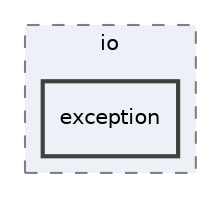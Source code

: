 digraph "exception"
{
 // INTERACTIVE_SVG=YES
 // LATEX_PDF_SIZE
  edge [fontname="Helvetica",fontsize="10",labelfontname="Helvetica",labelfontsize="10"];
  node [fontname="Helvetica",fontsize="10",shape=record];
  compound=true
  subgraph clusterdir_b50e0aa826629a2902939fc99152e81f {
    graph [ bgcolor="#edf0f7", pencolor="grey50", style="filled,dashed,", label="io", fontname="Helvetica", fontsize="10", URL="dir_b50e0aa826629a2902939fc99152e81f.html"]
  dir_373b52264409b40285d15f92a1d0bfb1 [shape=box, label="exception", style="filled,bold,", fillcolor="#edf0f7", color="grey25", URL="dir_373b52264409b40285d15f92a1d0bfb1.html"];
  }
}
